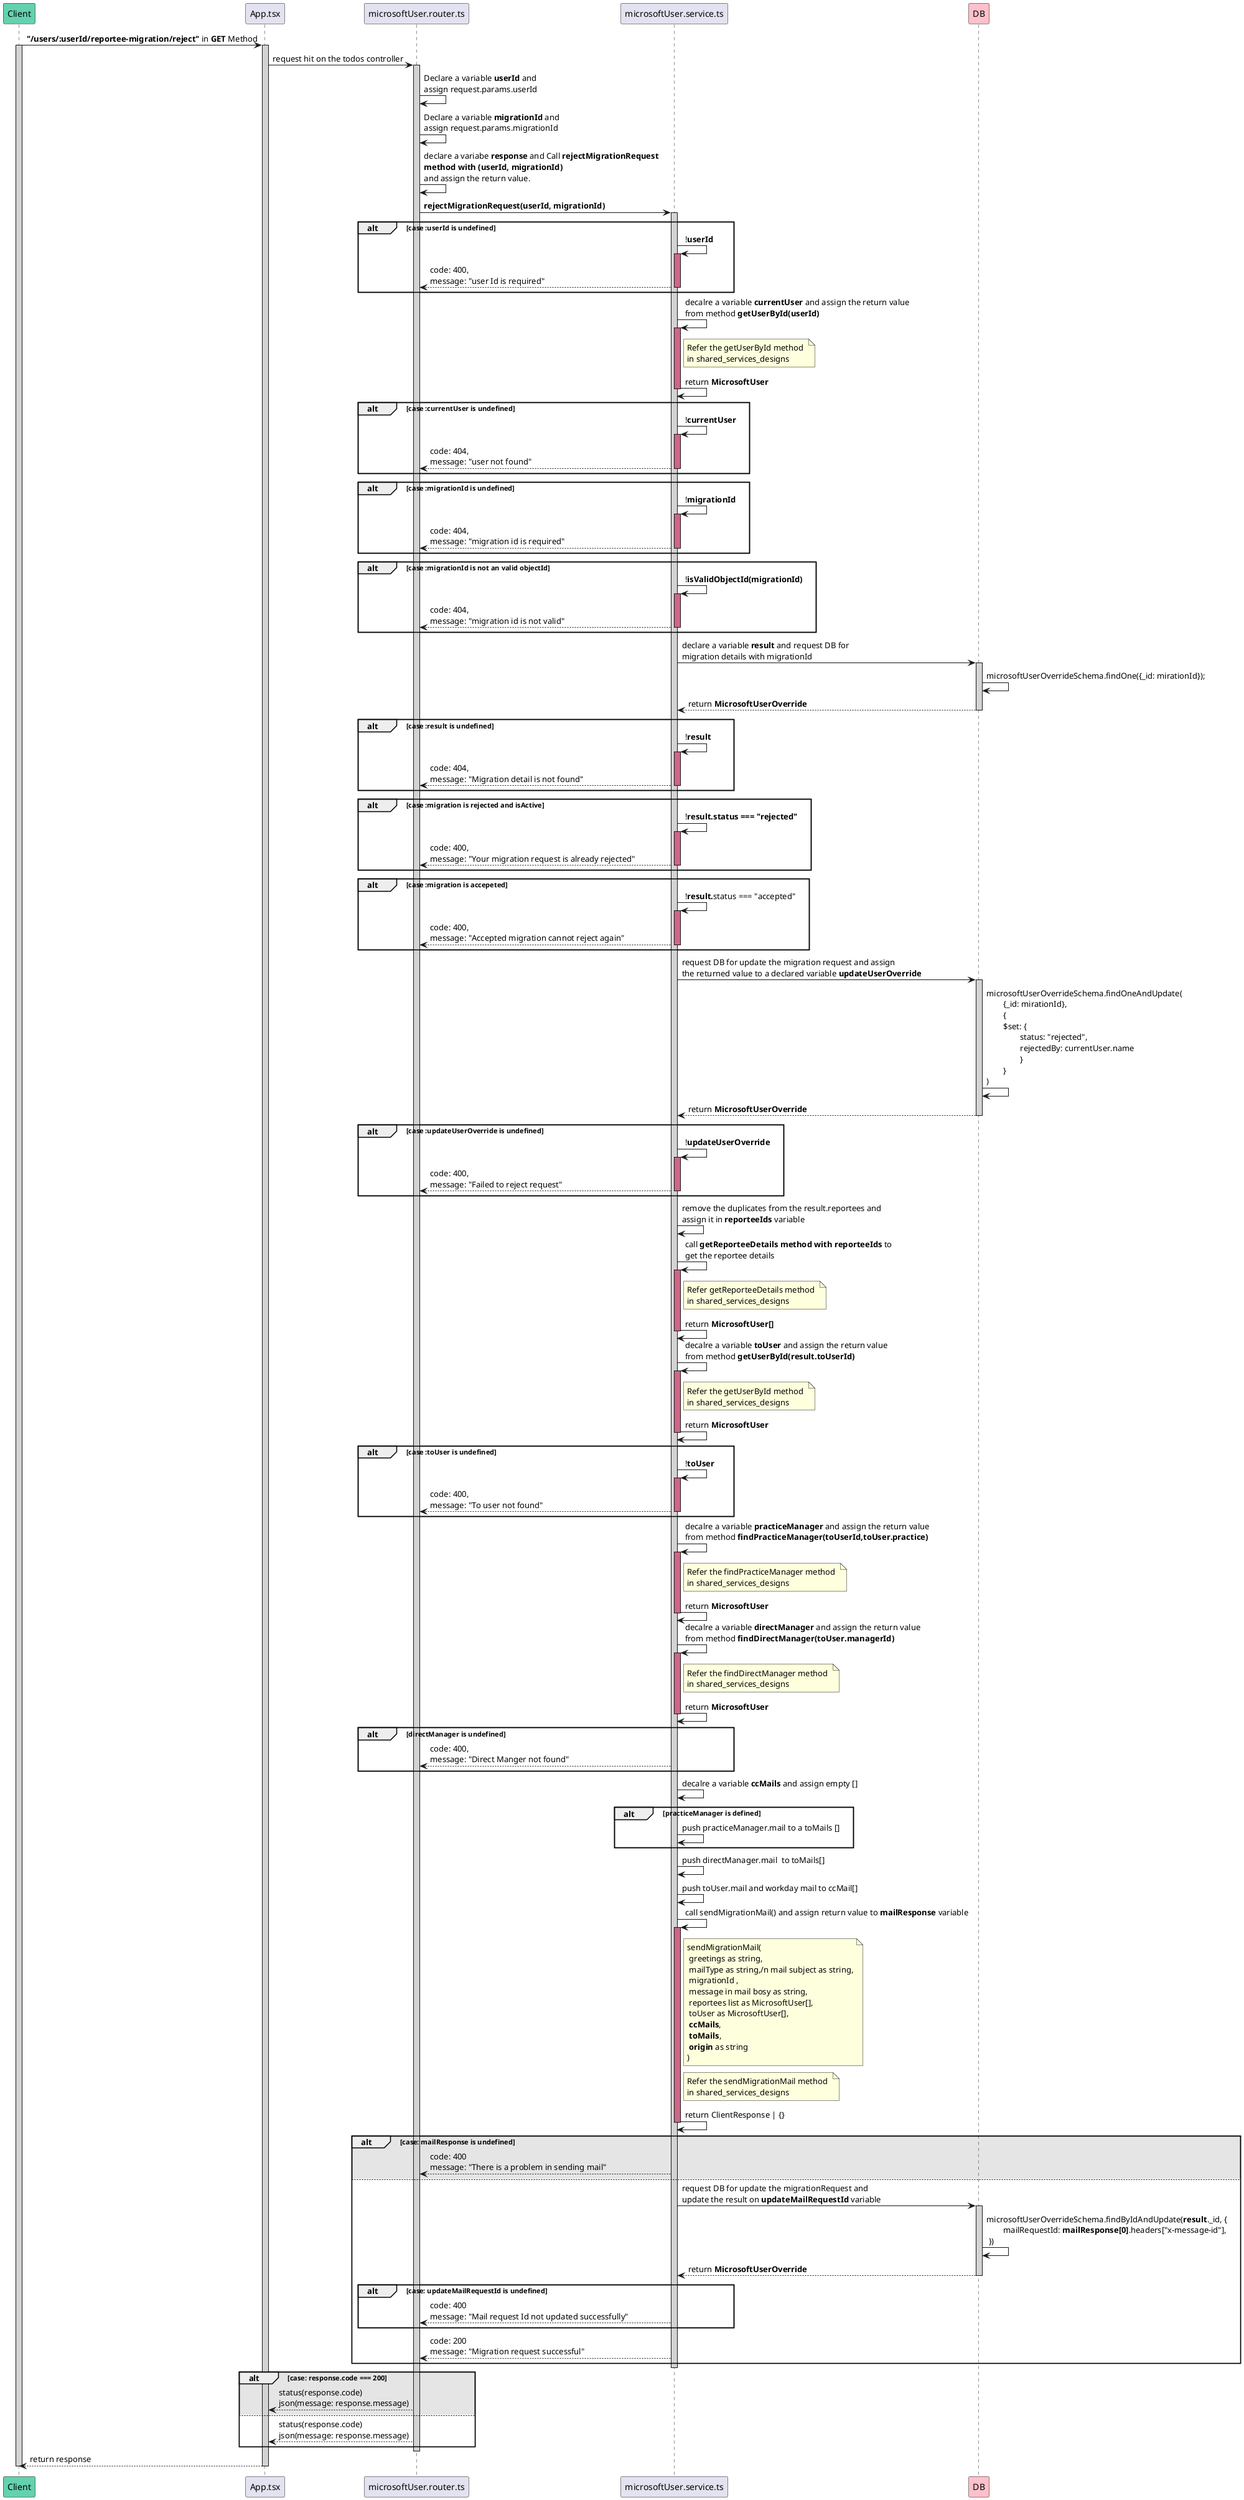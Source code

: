 @startuml Reject Migration Request
participant Client #64D1AF
participant App.tsx
participant microsoftUser.router.ts
participant microsoftUser.service.ts
participant DB #FFC0CB

Client -> App.tsx : **"/users/:userId/reportee-migration/reject"** in **GET** Method
activate Client #D3D3D3
activate App.tsx #D3D3D3
App.tsx -> microsoftUser.router.ts : request hit on the todos controller
activate microsoftUser.router.ts #D3D3D3

microsoftUser.router.ts -> microsoftUser.router.ts : Declare a variable **userId** and \nassign request.params.userId
microsoftUser.router.ts -> microsoftUser.router.ts : Declare a variable **migrationId** and \nassign request.params.migrationId

microsoftUser.router.ts -> microsoftUser.router.ts : declare a variabe **response** and Call **rejectMigrationRequest **\n**method with (userId, migrationId)** \nand assign the return value.

microsoftUser.router.ts -> microsoftUser.service.ts : **rejectMigrationRequest(userId, migrationId)**

activate microsoftUser.service.ts #D3D3D3

alt case :userId is undefined
    microsoftUser.service.ts -> microsoftUser.service.ts : !**userId**
    activate  microsoftUser.service.ts #D16587
        microsoftUser.router.ts <-- microsoftUser.service.ts  : code: 400,\nmessage: "user Id is required"
    deactivate microsoftUser.service.ts
end

microsoftUser.service.ts -> microsoftUser.service.ts : decalre a variable **currentUser** and assign the return value \nfrom method **getUserById(userId)**

activate microsoftUser.service.ts #D16587 
    note right of microsoftUser.service.ts : Refer the getUserById method \nin shared_services_designs
    microsoftUser.service.ts -> microsoftUser.service.ts : return **MicrosoftUser**
deactivate microsoftUser.service.ts

alt case :currentUser is undefined
    microsoftUser.service.ts -> microsoftUser.service.ts : !**currentUser**
    activate  microsoftUser.service.ts #D16587
        microsoftUser.router.ts <-- microsoftUser.service.ts  : code: 404,\nmessage: "user not found"
    deactivate microsoftUser.service.ts
end

alt case :migrationId is undefined
    microsoftUser.service.ts -> microsoftUser.service.ts : !**migrationId**
    activate  microsoftUser.service.ts #D16587
        microsoftUser.router.ts <-- microsoftUser.service.ts  : code: 404,\nmessage: "migration id is required"
    deactivate microsoftUser.service.ts
end

alt case :migrationId is not an valid objectId
    microsoftUser.service.ts -> microsoftUser.service.ts : !**isValidObjectId(migrationId)**
    activate  microsoftUser.service.ts #D16587
        microsoftUser.router.ts <-- microsoftUser.service.ts  : code: 404,\nmessage: "migration id is not valid"
    deactivate microsoftUser.service.ts
end

microsoftUser.service.ts -> DB : declare a variable **result** and request DB for \nmigration details with migrationId

activate DB #D3D3D3
    DB -> DB : microsoftUserOverrideSchema.findOne({_id: mirationId});
    microsoftUser.service.ts <-- DB : return **MicrosoftUserOverride**
deactivate DB

alt case :result is undefined
    microsoftUser.service.ts -> microsoftUser.service.ts : !**result**
    activate  microsoftUser.service.ts #D16587
        microsoftUser.router.ts <-- microsoftUser.service.ts  : code: 404,\nmessage: "Migration detail is not found"
    deactivate microsoftUser.service.ts
end

alt case :migration is rejected and isActive
    microsoftUser.service.ts -> microsoftUser.service.ts : !**result.status === "rejected"**
    activate  microsoftUser.service.ts #D16587
        microsoftUser.router.ts <-- microsoftUser.service.ts  : code: 400,\nmessage: "Your migration request is already rejected"
    deactivate microsoftUser.service.ts
end

alt case :migration is accepeted
    microsoftUser.service.ts -> microsoftUser.service.ts : !**result.**status === "accepted"
    activate  microsoftUser.service.ts #D16587
        microsoftUser.router.ts <-- microsoftUser.service.ts  : code: 400,\nmessage: "Accepted migration cannot reject again"
    deactivate microsoftUser.service.ts
end

microsoftUser.service.ts -> DB :request DB for update the migration request and assign \nthe returned value to a declared variable **updateUserOverride**

activate DB #D3D3D3
    DB -> DB : microsoftUserOverrideSchema.findOneAndUpdate(\n\t{_id: mirationId},\n\t{\n\t$set: {\n\t\tstatus: "rejected",\n\t\trejectedBy: currentUser.name\n\t\t}\n\t}\n)
    microsoftUser.service.ts <-- DB : return **MicrosoftUserOverride**
deactivate DB

alt case :updateUserOverride is undefined
    microsoftUser.service.ts -> microsoftUser.service.ts : !**updateUserOverride**
    activate  microsoftUser.service.ts #D16587
        microsoftUser.router.ts <-- microsoftUser.service.ts  : code: 400,\nmessage: "Failed to reject request"
    deactivate microsoftUser.service.ts
end

microsoftUser.service.ts -> microsoftUser.service.ts : remove the duplicates from the result.reportees and \nassign it in **reporteeIds** variable

microsoftUser.service.ts -> microsoftUser.service.ts : call **getReporteeDetails method with reporteeIds** to \nget the reportee details 

activate microsoftUser.service.ts #D16587
    note right of microsoftUser.service.ts : Refer getReporteeDetails method \nin shared_services_designs
    microsoftUser.service.ts -> microsoftUser.service.ts : return **MicrosoftUser[]**
deactivate microsoftUser.service.ts

microsoftUser.service.ts -> microsoftUser.service.ts : decalre a variable **toUser** and assign the return value \nfrom method **getUserById(result.toUserId)**

activate microsoftUser.service.ts #D16587 
    note right of microsoftUser.service.ts : Refer the getUserById method \nin shared_services_designs
    microsoftUser.service.ts -> microsoftUser.service.ts : return **MicrosoftUser**
deactivate microsoftUser.service.ts

alt case :toUser is undefined
    microsoftUser.service.ts -> microsoftUser.service.ts : !**toUser**
    activate  microsoftUser.service.ts #D16587
        microsoftUser.router.ts <-- microsoftUser.service.ts  : code: 400,\nmessage: "To user not found"
    deactivate microsoftUser.service.ts
end

microsoftUser.service.ts -> microsoftUser.service.ts : decalre a variable **practiceManager** and assign the return value \nfrom method **findPracticeManager(toUserId,toUser.practice)**

activate microsoftUser.service.ts #D16587 
    note right of microsoftUser.service.ts : Refer the findPracticeManager method \nin shared_services_designs
    microsoftUser.service.ts -> microsoftUser.service.ts : return **MicrosoftUser**
deactivate microsoftUser.service.ts

microsoftUser.service.ts -> microsoftUser.service.ts : decalre a variable **directManager** and assign the return value \nfrom method **findDirectManager(toUser.managerId)**

activate microsoftUser.service.ts #D16587
    note right of microsoftUser.service.ts : Refer the findDirectManager method \nin shared_services_designs
    microsoftUser.service.ts -> microsoftUser.service.ts : return **MicrosoftUser**
deactivate microsoftUser.service.ts

alt directManager is undefined
    microsoftUser.router.ts <-- microsoftUser.service.ts  : code: 400,\nmessage: "Direct Manger not found"
end

microsoftUser.service.ts -> microsoftUser.service.ts : decalre a variable **ccMails** and assign empty []

alt practiceManager is defined
    microsoftUser.service.ts -> microsoftUser.service.ts : push practiceManager.mail to a toMails []
end

microsoftUser.service.ts -> microsoftUser.service.ts : push directManager.mail  to toMails[]

microsoftUser.service.ts -> microsoftUser.service.ts : push toUser.mail and workday mail to ccMail[]

microsoftUser.service.ts -> microsoftUser.service.ts : call sendMigrationMail() and assign return value to **mailResponse** variable

activate microsoftUser.service.ts #D16587
    note right of microsoftUser.service.ts : sendMigrationMail( \n greetings as string,\n mailType as string,/n mail subject as string,\n migrationId ,\n message in mail bosy as string,\n reportees list as MicrosoftUser[],\n toUser as MicrosoftUser[],\n **ccMails**, \n **toMails**, \n **origin** as string \n)
    note right of microsoftUser.service.ts : Refer the sendMigrationMail method \nin shared_services_designs
    microsoftUser.service.ts -> microsoftUser.service.ts : return ClientResponse | {}
deactivate microsoftUser.service.ts

alt #0000001a case: mailResponse is undefined
    microsoftUser.router.ts <-- microsoftUser.service.ts : code: 400\nmessage: "There is a problem in sending mail"
else #FFFFFF
    microsoftUser.service.ts -> DB : request DB for update the migrationRequest and \nupdate the result on **updateMailRequestId** variable
    activate DB #D3D3D3
        DB -> DB : microsoftUserOverrideSchema.findByIdAndUpdate(**result**._id, {\n\tmailRequestId: **mailResponse[0]**.headers["x-message-id"],\n })
        microsoftUser.service.ts <-- DB : return **MicrosoftUserOverride**
    deactivate DB

    alt case: updateMailRequestId is undefined
        microsoftUser.router.ts <-- microsoftUser.service.ts : code: 400\nmessage: "Mail request Id not updated successfully"
    end
    microsoftUser.router.ts <-- microsoftUser.service.ts : code: 200\nmessage: "Migration request successful"
end
deactivate microsoftUser.service.ts

alt #0000001a case: response.code === 200
    App.tsx  <-- microsoftUser.router.ts : status(response.code)\njson(message: response.message)
else #FFFFFF
    App.tsx  <-- microsoftUser.router.ts : status(response.code)\njson(message: response.message)
end

deactivate microsoftUser.router.ts 

Client <-- App.tsx : return response

deactivate App.tsx
deactivate Client
@enduml
